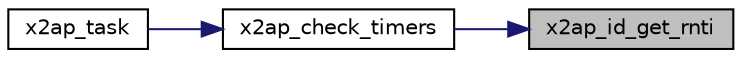 digraph "x2ap_id_get_rnti"
{
 // LATEX_PDF_SIZE
  edge [fontname="Helvetica",fontsize="10",labelfontname="Helvetica",labelfontsize="10"];
  node [fontname="Helvetica",fontsize="10",shape=record];
  rankdir="RL";
  Node1 [label="x2ap_id_get_rnti",height=0.2,width=0.4,color="black", fillcolor="grey75", style="filled", fontcolor="black",tooltip=" "];
  Node1 -> Node2 [dir="back",color="midnightblue",fontsize="10",style="solid",fontname="Helvetica"];
  Node2 [label="x2ap_check_timers",height=0.2,width=0.4,color="black", fillcolor="white", style="filled",URL="$x2ap__timers_8h.html#a3d1a1781abba020b306cc5b5c349dc02",tooltip=" "];
  Node2 -> Node3 [dir="back",color="midnightblue",fontsize="10",style="solid",fontname="Helvetica"];
  Node3 [label="x2ap_task",height=0.2,width=0.4,color="black", fillcolor="white", style="filled",URL="$group__em.html#ga506144d2ebe7d0a3e05b5fd7a2baea14",tooltip=" "];
}
